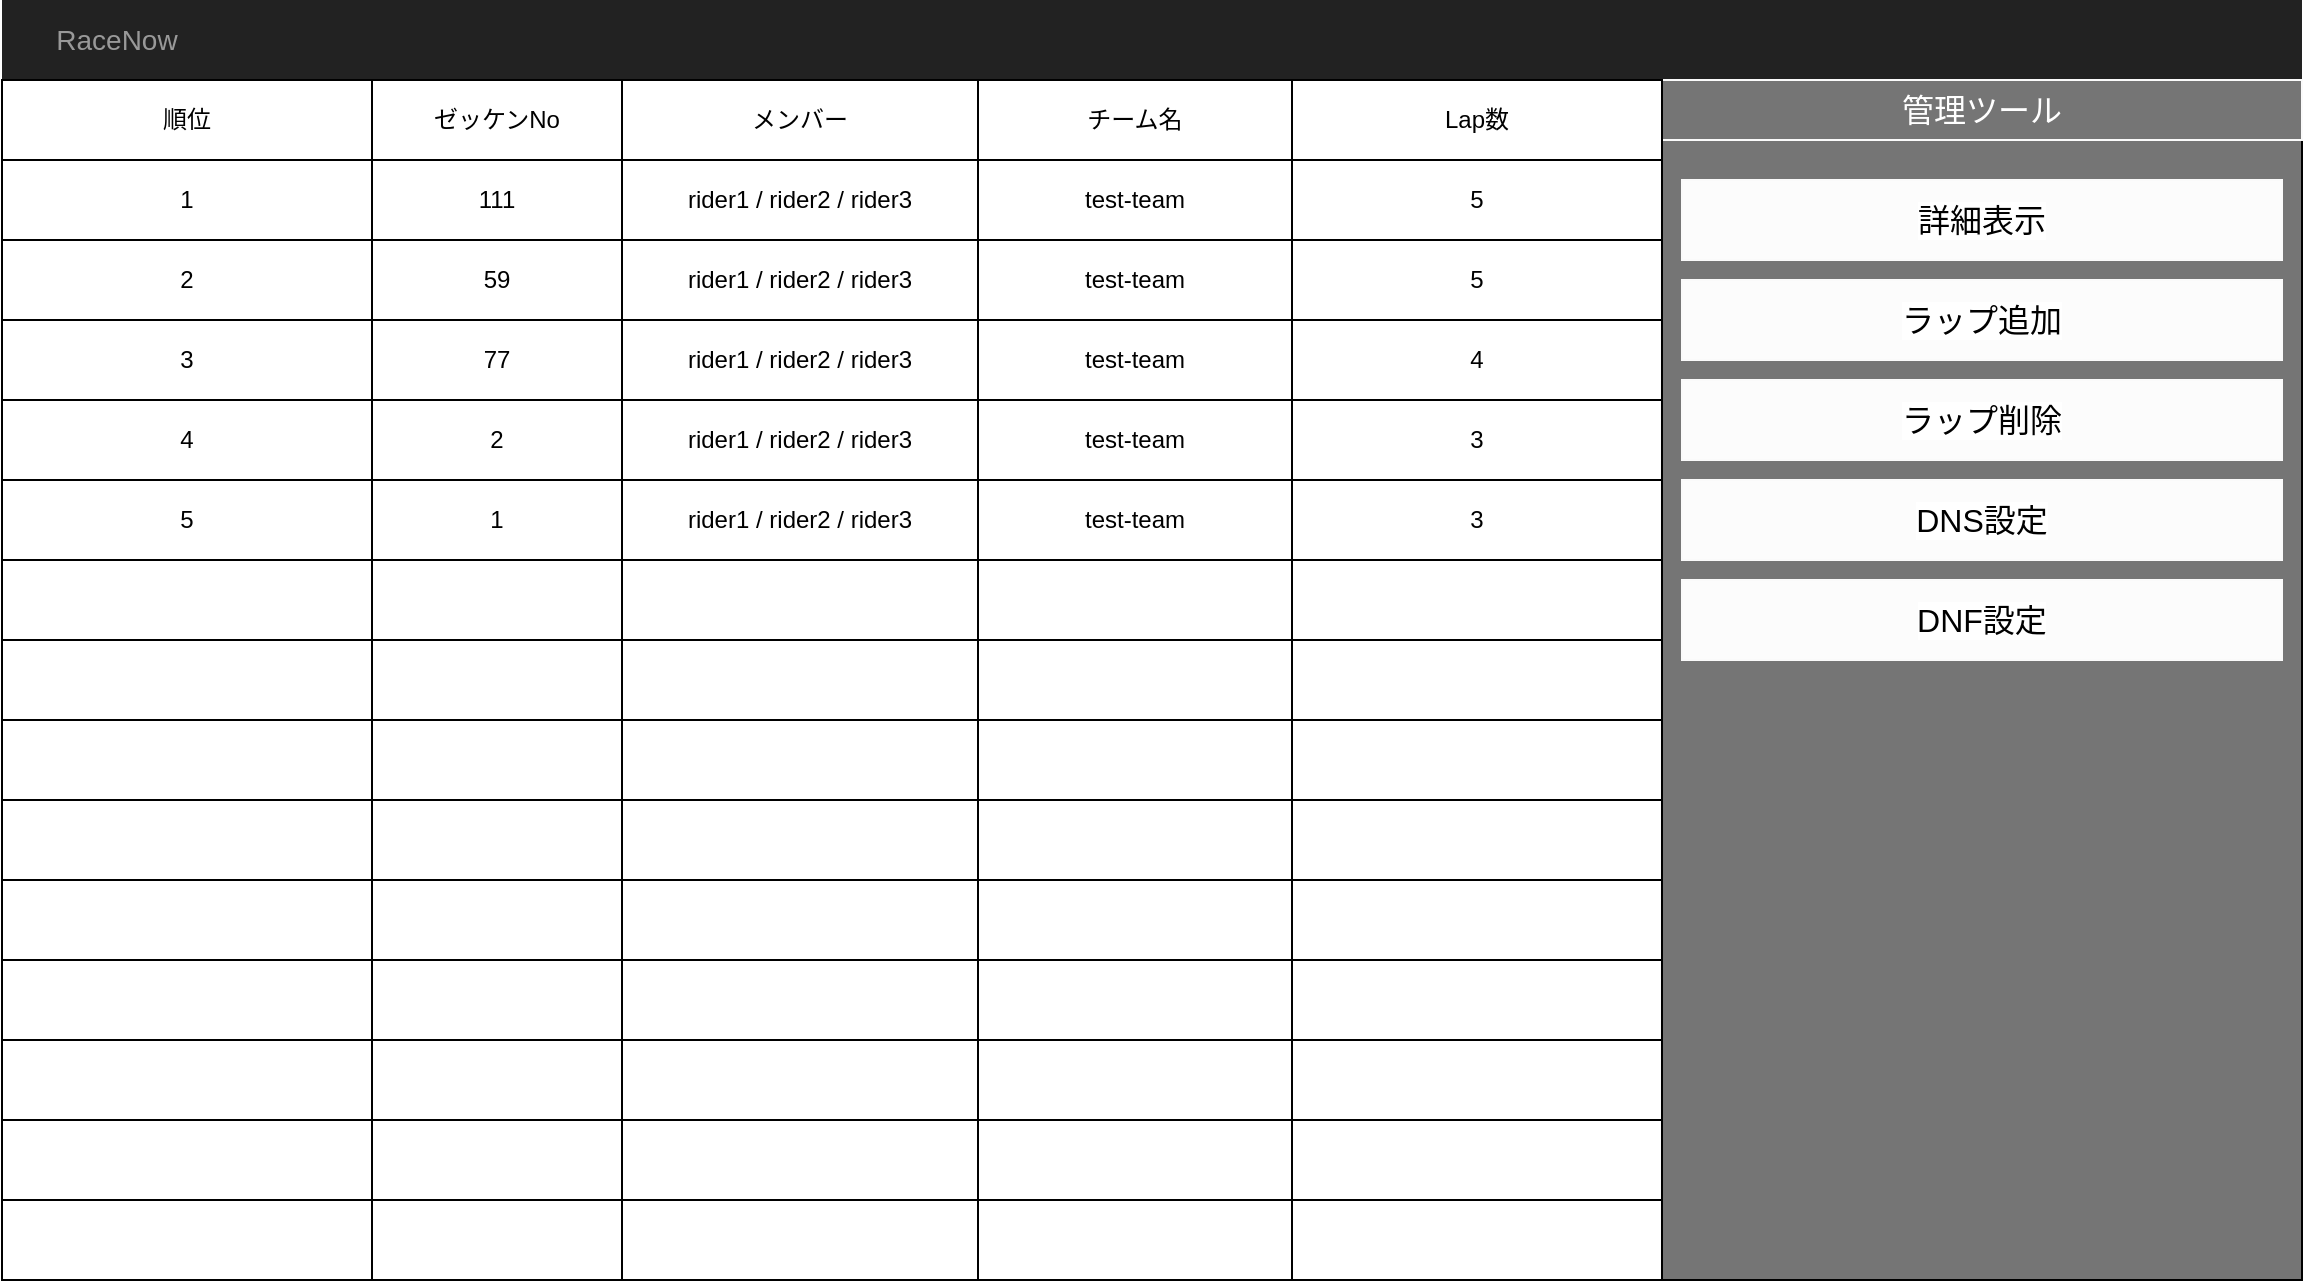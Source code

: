 <mxfile version="15.2.9" type="github">
  <diagram name="Page-1" id="c9db0220-8083-56f3-ca83-edcdcd058819">
    <mxGraphModel dx="1550" dy="835" grid="1" gridSize="10" guides="1" tooltips="1" connect="1" arrows="1" fold="1" page="1" pageScale="1.5" pageWidth="826" pageHeight="1169" background="#ffffff" math="0" shadow="0">
      <root>
        <mxCell id="0" style=";html=1;" />
        <mxCell id="1" style=";html=1;" parent="0" />
        <mxCell id="3d76a8aef4d5c911-1" value="" style="html=1;shadow=0;dashed=0;shape=mxgraph.bootstrap.rect;fillColor=#222222;strokeColor=none;whiteSpace=wrap;rounded=0;fontSize=12;fontColor=#000000;align=center;" parent="1" vertex="1">
          <mxGeometry x="40" y="70" width="1150" height="40" as="geometry" />
        </mxCell>
        <mxCell id="3d76a8aef4d5c911-2" value="RaceNow" style="html=1;shadow=0;dashed=0;fillColor=none;strokeColor=none;shape=mxgraph.bootstrap.rect;fontColor=#999999;fontSize=14;whiteSpace=wrap;" parent="3d76a8aef4d5c911-1" vertex="1">
          <mxGeometry width="115" height="40" as="geometry" />
        </mxCell>
        <mxCell id="-9qAd4NVjOr9Vn7USiCf-1" value="" style="rounded=0;whiteSpace=wrap;html=1;fillColor=#757575;" parent="1" vertex="1">
          <mxGeometry x="870" y="110" width="320" height="600" as="geometry" />
        </mxCell>
        <mxCell id="-9qAd4NVjOr9Vn7USiCf-78" value="管理ツール" style="text;html=1;strokeColor=#FAFAFA;fillColor=none;align=center;verticalAlign=middle;whiteSpace=wrap;rounded=0;fontColor=#FFFFFF;fontSize=16;" parent="1" vertex="1">
          <mxGeometry x="870" y="110" width="320" height="30" as="geometry" />
        </mxCell>
        <mxCell id="-9qAd4NVjOr9Vn7USiCf-80" value="ラップ追加" style="rounded=0;html=1;fontSize=16;fontColor=#000000;strokeColor=#FAFAFA;fillColor=#FCFCFC;labelBackgroundColor=default;labelBorderColor=none;whiteSpace=wrap;" parent="1" vertex="1">
          <mxGeometry x="880" y="210" width="300" height="40" as="geometry" />
        </mxCell>
        <mxCell id="-9qAd4NVjOr9Vn7USiCf-81" value="ラップ削除" style="rounded=0;html=1;fontSize=16;fontColor=#000000;strokeColor=#FAFAFA;fillColor=#FCFCFC;labelBackgroundColor=default;labelBorderColor=none;whiteSpace=wrap;" parent="1" vertex="1">
          <mxGeometry x="880" y="260" width="300" height="40" as="geometry" />
        </mxCell>
        <mxCell id="-9qAd4NVjOr9Vn7USiCf-82" value="DNS設定" style="rounded=0;html=1;fontSize=16;fontColor=#000000;strokeColor=#FAFAFA;fillColor=#FCFCFC;labelBackgroundColor=default;labelBorderColor=none;whiteSpace=wrap;" parent="1" vertex="1">
          <mxGeometry x="880" y="310" width="300" height="40" as="geometry" />
        </mxCell>
        <mxCell id="-9qAd4NVjOr9Vn7USiCf-83" value="DNF設定" style="rounded=0;html=1;fontSize=16;fontColor=#000000;strokeColor=#FAFAFA;fillColor=#FCFCFC;labelBackgroundColor=default;labelBorderColor=none;whiteSpace=wrap;" parent="1" vertex="1">
          <mxGeometry x="880" y="360" width="300" height="40" as="geometry" />
        </mxCell>
        <mxCell id="rDiQNOwTDoDNVO-HOI65-1" value="詳細表示" style="rounded=0;html=1;fontSize=16;fontColor=#000000;strokeColor=#FAFAFA;fillColor=#FCFCFC;labelBackgroundColor=default;labelBorderColor=none;whiteSpace=wrap;" vertex="1" parent="1">
          <mxGeometry x="880" y="160" width="300" height="40" as="geometry" />
        </mxCell>
        <mxCell id="-9qAd4NVjOr9Vn7USiCf-2" value="" style="shape=table;html=1;whiteSpace=wrap;startSize=0;container=1;collapsible=0;childLayout=tableLayout;" parent="1" vertex="1">
          <mxGeometry x="40" y="110" width="830" height="600" as="geometry" />
        </mxCell>
        <mxCell id="-9qAd4NVjOr9Vn7USiCf-3" value="" style="shape=partialRectangle;html=1;whiteSpace=wrap;collapsible=0;dropTarget=0;pointerEvents=0;fillColor=none;top=0;left=0;bottom=0;right=0;points=[[0,0.5],[1,0.5]];portConstraint=eastwest;" parent="-9qAd4NVjOr9Vn7USiCf-2" vertex="1">
          <mxGeometry width="830" height="40" as="geometry" />
        </mxCell>
        <mxCell id="rDiQNOwTDoDNVO-HOI65-7" value="順位" style="shape=partialRectangle;html=1;whiteSpace=wrap;connectable=0;fillColor=none;top=0;left=0;bottom=0;right=0;overflow=hidden;pointerEvents=1;" vertex="1" parent="-9qAd4NVjOr9Vn7USiCf-3">
          <mxGeometry width="185" height="40" as="geometry">
            <mxRectangle width="185" height="40" as="alternateBounds" />
          </mxGeometry>
        </mxCell>
        <mxCell id="rDiQNOwTDoDNVO-HOI65-23" value="ゼッケンNo" style="shape=partialRectangle;html=1;whiteSpace=wrap;connectable=0;fillColor=none;top=0;left=0;bottom=0;right=0;overflow=hidden;pointerEvents=1;" vertex="1" parent="-9qAd4NVjOr9Vn7USiCf-3">
          <mxGeometry x="185" width="125" height="40" as="geometry">
            <mxRectangle width="125" height="40" as="alternateBounds" />
          </mxGeometry>
        </mxCell>
        <mxCell id="-9qAd4NVjOr9Vn7USiCf-63" value="メンバー" style="shape=partialRectangle;html=1;whiteSpace=wrap;connectable=0;fillColor=none;top=0;left=0;bottom=0;right=0;overflow=hidden;pointerEvents=1;" parent="-9qAd4NVjOr9Vn7USiCf-3" vertex="1">
          <mxGeometry x="310" width="178" height="40" as="geometry">
            <mxRectangle width="178" height="40" as="alternateBounds" />
          </mxGeometry>
        </mxCell>
        <mxCell id="-9qAd4NVjOr9Vn7USiCf-5" value="チーム名" style="shape=partialRectangle;html=1;whiteSpace=wrap;connectable=0;fillColor=none;top=0;left=0;bottom=0;right=0;overflow=hidden;pointerEvents=1;" parent="-9qAd4NVjOr9Vn7USiCf-3" vertex="1">
          <mxGeometry x="488" width="157" height="40" as="geometry">
            <mxRectangle width="157" height="40" as="alternateBounds" />
          </mxGeometry>
        </mxCell>
        <mxCell id="-9qAd4NVjOr9Vn7USiCf-6" value="Lap数" style="shape=partialRectangle;html=1;whiteSpace=wrap;connectable=0;fillColor=none;top=0;left=0;bottom=0;right=0;overflow=hidden;pointerEvents=1;" parent="-9qAd4NVjOr9Vn7USiCf-3" vertex="1">
          <mxGeometry x="645" width="185" height="40" as="geometry">
            <mxRectangle width="185" height="40" as="alternateBounds" />
          </mxGeometry>
        </mxCell>
        <mxCell id="-9qAd4NVjOr9Vn7USiCf-7" value="" style="shape=partialRectangle;html=1;whiteSpace=wrap;collapsible=0;dropTarget=0;pointerEvents=0;fillColor=none;top=0;left=0;bottom=0;right=0;points=[[0,0.5],[1,0.5]];portConstraint=eastwest;" parent="-9qAd4NVjOr9Vn7USiCf-2" vertex="1">
          <mxGeometry y="40" width="830" height="40" as="geometry" />
        </mxCell>
        <mxCell id="-9qAd4NVjOr9Vn7USiCf-8" value="1" style="shape=partialRectangle;html=1;whiteSpace=wrap;connectable=0;fillColor=none;top=0;left=0;bottom=0;right=0;overflow=hidden;pointerEvents=1;" parent="-9qAd4NVjOr9Vn7USiCf-7" vertex="1">
          <mxGeometry width="185" height="40" as="geometry">
            <mxRectangle width="185" height="40" as="alternateBounds" />
          </mxGeometry>
        </mxCell>
        <mxCell id="rDiQNOwTDoDNVO-HOI65-24" value="111" style="shape=partialRectangle;html=1;whiteSpace=wrap;connectable=0;fillColor=none;top=0;left=0;bottom=0;right=0;overflow=hidden;pointerEvents=1;" vertex="1" parent="-9qAd4NVjOr9Vn7USiCf-7">
          <mxGeometry x="185" width="125" height="40" as="geometry">
            <mxRectangle width="125" height="40" as="alternateBounds" />
          </mxGeometry>
        </mxCell>
        <mxCell id="-9qAd4NVjOr9Vn7USiCf-9" value="rider1 / rider2 / rider3" style="shape=partialRectangle;html=1;whiteSpace=wrap;connectable=0;fillColor=none;top=0;left=0;bottom=0;right=0;overflow=hidden;pointerEvents=1;" parent="-9qAd4NVjOr9Vn7USiCf-7" vertex="1">
          <mxGeometry x="310" width="178" height="40" as="geometry">
            <mxRectangle width="178" height="40" as="alternateBounds" />
          </mxGeometry>
        </mxCell>
        <mxCell id="-9qAd4NVjOr9Vn7USiCf-10" value="test-team" style="shape=partialRectangle;html=1;whiteSpace=wrap;connectable=0;fillColor=none;top=0;left=0;bottom=0;right=0;overflow=hidden;pointerEvents=1;" parent="-9qAd4NVjOr9Vn7USiCf-7" vertex="1">
          <mxGeometry x="488" width="157" height="40" as="geometry">
            <mxRectangle width="157" height="40" as="alternateBounds" />
          </mxGeometry>
        </mxCell>
        <mxCell id="-9qAd4NVjOr9Vn7USiCf-64" value="5" style="shape=partialRectangle;html=1;whiteSpace=wrap;connectable=0;fillColor=none;top=0;left=0;bottom=0;right=0;overflow=hidden;pointerEvents=1;" parent="-9qAd4NVjOr9Vn7USiCf-7" vertex="1">
          <mxGeometry x="645" width="185" height="40" as="geometry">
            <mxRectangle width="185" height="40" as="alternateBounds" />
          </mxGeometry>
        </mxCell>
        <mxCell id="-9qAd4NVjOr9Vn7USiCf-59" style="shape=partialRectangle;html=1;whiteSpace=wrap;collapsible=0;dropTarget=0;pointerEvents=0;fillColor=none;top=0;left=0;bottom=0;right=0;points=[[0,0.5],[1,0.5]];portConstraint=eastwest;" parent="-9qAd4NVjOr9Vn7USiCf-2" vertex="1">
          <mxGeometry y="80" width="830" height="40" as="geometry" />
        </mxCell>
        <mxCell id="-9qAd4NVjOr9Vn7USiCf-60" value="2" style="shape=partialRectangle;html=1;whiteSpace=wrap;connectable=0;fillColor=none;top=0;left=0;bottom=0;right=0;overflow=hidden;pointerEvents=1;" parent="-9qAd4NVjOr9Vn7USiCf-59" vertex="1">
          <mxGeometry width="185" height="40" as="geometry">
            <mxRectangle width="185" height="40" as="alternateBounds" />
          </mxGeometry>
        </mxCell>
        <mxCell id="rDiQNOwTDoDNVO-HOI65-25" value="59" style="shape=partialRectangle;html=1;whiteSpace=wrap;connectable=0;fillColor=none;top=0;left=0;bottom=0;right=0;overflow=hidden;pointerEvents=1;" vertex="1" parent="-9qAd4NVjOr9Vn7USiCf-59">
          <mxGeometry x="185" width="125" height="40" as="geometry">
            <mxRectangle width="125" height="40" as="alternateBounds" />
          </mxGeometry>
        </mxCell>
        <mxCell id="-9qAd4NVjOr9Vn7USiCf-61" value="&lt;span&gt;rider1 / rider2 / rider3&lt;/span&gt;" style="shape=partialRectangle;html=1;whiteSpace=wrap;connectable=0;fillColor=none;top=0;left=0;bottom=0;right=0;overflow=hidden;pointerEvents=1;" parent="-9qAd4NVjOr9Vn7USiCf-59" vertex="1">
          <mxGeometry x="310" width="178" height="40" as="geometry">
            <mxRectangle width="178" height="40" as="alternateBounds" />
          </mxGeometry>
        </mxCell>
        <mxCell id="-9qAd4NVjOr9Vn7USiCf-62" value="test-team" style="shape=partialRectangle;html=1;whiteSpace=wrap;connectable=0;fillColor=none;top=0;left=0;bottom=0;right=0;overflow=hidden;pointerEvents=1;" parent="-9qAd4NVjOr9Vn7USiCf-59" vertex="1">
          <mxGeometry x="488" width="157" height="40" as="geometry">
            <mxRectangle width="157" height="40" as="alternateBounds" />
          </mxGeometry>
        </mxCell>
        <mxCell id="-9qAd4NVjOr9Vn7USiCf-65" value="5" style="shape=partialRectangle;html=1;whiteSpace=wrap;connectable=0;fillColor=none;top=0;left=0;bottom=0;right=0;overflow=hidden;pointerEvents=1;" parent="-9qAd4NVjOr9Vn7USiCf-59" vertex="1">
          <mxGeometry x="645" width="185" height="40" as="geometry">
            <mxRectangle width="185" height="40" as="alternateBounds" />
          </mxGeometry>
        </mxCell>
        <mxCell id="-9qAd4NVjOr9Vn7USiCf-55" style="shape=partialRectangle;html=1;whiteSpace=wrap;collapsible=0;dropTarget=0;pointerEvents=0;fillColor=none;top=0;left=0;bottom=0;right=0;points=[[0,0.5],[1,0.5]];portConstraint=eastwest;" parent="-9qAd4NVjOr9Vn7USiCf-2" vertex="1">
          <mxGeometry y="120" width="830" height="40" as="geometry" />
        </mxCell>
        <mxCell id="-9qAd4NVjOr9Vn7USiCf-56" value="3" style="shape=partialRectangle;html=1;whiteSpace=wrap;connectable=0;fillColor=none;top=0;left=0;bottom=0;right=0;overflow=hidden;pointerEvents=1;" parent="-9qAd4NVjOr9Vn7USiCf-55" vertex="1">
          <mxGeometry width="185" height="40" as="geometry">
            <mxRectangle width="185" height="40" as="alternateBounds" />
          </mxGeometry>
        </mxCell>
        <mxCell id="rDiQNOwTDoDNVO-HOI65-26" value="77" style="shape=partialRectangle;html=1;whiteSpace=wrap;connectable=0;fillColor=none;top=0;left=0;bottom=0;right=0;overflow=hidden;pointerEvents=1;" vertex="1" parent="-9qAd4NVjOr9Vn7USiCf-55">
          <mxGeometry x="185" width="125" height="40" as="geometry">
            <mxRectangle width="125" height="40" as="alternateBounds" />
          </mxGeometry>
        </mxCell>
        <mxCell id="-9qAd4NVjOr9Vn7USiCf-57" value="&lt;span&gt;rider1 / rider2 / rider3&lt;/span&gt;" style="shape=partialRectangle;html=1;whiteSpace=wrap;connectable=0;fillColor=none;top=0;left=0;bottom=0;right=0;overflow=hidden;pointerEvents=1;" parent="-9qAd4NVjOr9Vn7USiCf-55" vertex="1">
          <mxGeometry x="310" width="178" height="40" as="geometry">
            <mxRectangle width="178" height="40" as="alternateBounds" />
          </mxGeometry>
        </mxCell>
        <mxCell id="-9qAd4NVjOr9Vn7USiCf-58" value="&lt;span&gt;test-team&lt;/span&gt;" style="shape=partialRectangle;html=1;whiteSpace=wrap;connectable=0;fillColor=none;top=0;left=0;bottom=0;right=0;overflow=hidden;pointerEvents=1;" parent="-9qAd4NVjOr9Vn7USiCf-55" vertex="1">
          <mxGeometry x="488" width="157" height="40" as="geometry">
            <mxRectangle width="157" height="40" as="alternateBounds" />
          </mxGeometry>
        </mxCell>
        <mxCell id="-9qAd4NVjOr9Vn7USiCf-66" value="4" style="shape=partialRectangle;html=1;whiteSpace=wrap;connectable=0;fillColor=none;top=0;left=0;bottom=0;right=0;overflow=hidden;pointerEvents=1;" parent="-9qAd4NVjOr9Vn7USiCf-55" vertex="1">
          <mxGeometry x="645" width="185" height="40" as="geometry">
            <mxRectangle width="185" height="40" as="alternateBounds" />
          </mxGeometry>
        </mxCell>
        <mxCell id="-9qAd4NVjOr9Vn7USiCf-51" style="shape=partialRectangle;html=1;whiteSpace=wrap;collapsible=0;dropTarget=0;pointerEvents=0;fillColor=none;top=0;left=0;bottom=0;right=0;points=[[0,0.5],[1,0.5]];portConstraint=eastwest;" parent="-9qAd4NVjOr9Vn7USiCf-2" vertex="1">
          <mxGeometry y="160" width="830" height="40" as="geometry" />
        </mxCell>
        <mxCell id="-9qAd4NVjOr9Vn7USiCf-52" value="4" style="shape=partialRectangle;html=1;whiteSpace=wrap;connectable=0;fillColor=none;top=0;left=0;bottom=0;right=0;overflow=hidden;pointerEvents=1;" parent="-9qAd4NVjOr9Vn7USiCf-51" vertex="1">
          <mxGeometry width="185" height="40" as="geometry">
            <mxRectangle width="185" height="40" as="alternateBounds" />
          </mxGeometry>
        </mxCell>
        <mxCell id="rDiQNOwTDoDNVO-HOI65-27" value="2" style="shape=partialRectangle;html=1;whiteSpace=wrap;connectable=0;fillColor=none;top=0;left=0;bottom=0;right=0;overflow=hidden;pointerEvents=1;" vertex="1" parent="-9qAd4NVjOr9Vn7USiCf-51">
          <mxGeometry x="185" width="125" height="40" as="geometry">
            <mxRectangle width="125" height="40" as="alternateBounds" />
          </mxGeometry>
        </mxCell>
        <mxCell id="-9qAd4NVjOr9Vn7USiCf-53" value="&lt;span&gt;rider1 / rider2 / rider3&lt;/span&gt;" style="shape=partialRectangle;html=1;whiteSpace=wrap;connectable=0;fillColor=none;top=0;left=0;bottom=0;right=0;overflow=hidden;pointerEvents=1;" parent="-9qAd4NVjOr9Vn7USiCf-51" vertex="1">
          <mxGeometry x="310" width="178" height="40" as="geometry">
            <mxRectangle width="178" height="40" as="alternateBounds" />
          </mxGeometry>
        </mxCell>
        <mxCell id="-9qAd4NVjOr9Vn7USiCf-54" value="&lt;span&gt;test-team&lt;/span&gt;" style="shape=partialRectangle;html=1;whiteSpace=wrap;connectable=0;fillColor=none;top=0;left=0;bottom=0;right=0;overflow=hidden;pointerEvents=1;" parent="-9qAd4NVjOr9Vn7USiCf-51" vertex="1">
          <mxGeometry x="488" width="157" height="40" as="geometry">
            <mxRectangle width="157" height="40" as="alternateBounds" />
          </mxGeometry>
        </mxCell>
        <mxCell id="-9qAd4NVjOr9Vn7USiCf-67" value="3" style="shape=partialRectangle;html=1;whiteSpace=wrap;connectable=0;fillColor=none;top=0;left=0;bottom=0;right=0;overflow=hidden;pointerEvents=1;" parent="-9qAd4NVjOr9Vn7USiCf-51" vertex="1">
          <mxGeometry x="645" width="185" height="40" as="geometry">
            <mxRectangle width="185" height="40" as="alternateBounds" />
          </mxGeometry>
        </mxCell>
        <mxCell id="-9qAd4NVjOr9Vn7USiCf-47" style="shape=partialRectangle;html=1;whiteSpace=wrap;collapsible=0;dropTarget=0;pointerEvents=0;fillColor=none;top=0;left=0;bottom=0;right=0;points=[[0,0.5],[1,0.5]];portConstraint=eastwest;" parent="-9qAd4NVjOr9Vn7USiCf-2" vertex="1">
          <mxGeometry y="200" width="830" height="40" as="geometry" />
        </mxCell>
        <mxCell id="-9qAd4NVjOr9Vn7USiCf-48" value="5" style="shape=partialRectangle;html=1;whiteSpace=wrap;connectable=0;fillColor=none;top=0;left=0;bottom=0;right=0;overflow=hidden;pointerEvents=1;" parent="-9qAd4NVjOr9Vn7USiCf-47" vertex="1">
          <mxGeometry width="185" height="40" as="geometry">
            <mxRectangle width="185" height="40" as="alternateBounds" />
          </mxGeometry>
        </mxCell>
        <mxCell id="rDiQNOwTDoDNVO-HOI65-28" value="1" style="shape=partialRectangle;html=1;whiteSpace=wrap;connectable=0;fillColor=none;top=0;left=0;bottom=0;right=0;overflow=hidden;pointerEvents=1;" vertex="1" parent="-9qAd4NVjOr9Vn7USiCf-47">
          <mxGeometry x="185" width="125" height="40" as="geometry">
            <mxRectangle width="125" height="40" as="alternateBounds" />
          </mxGeometry>
        </mxCell>
        <mxCell id="-9qAd4NVjOr9Vn7USiCf-49" value="&lt;span&gt;rider1 / rider2 / rider3&lt;/span&gt;" style="shape=partialRectangle;html=1;whiteSpace=wrap;connectable=0;fillColor=none;top=0;left=0;bottom=0;right=0;overflow=hidden;pointerEvents=1;" parent="-9qAd4NVjOr9Vn7USiCf-47" vertex="1">
          <mxGeometry x="310" width="178" height="40" as="geometry">
            <mxRectangle width="178" height="40" as="alternateBounds" />
          </mxGeometry>
        </mxCell>
        <mxCell id="-9qAd4NVjOr9Vn7USiCf-50" value="&lt;span&gt;test-team&lt;/span&gt;" style="shape=partialRectangle;html=1;whiteSpace=wrap;connectable=0;fillColor=none;top=0;left=0;bottom=0;right=0;overflow=hidden;pointerEvents=1;" parent="-9qAd4NVjOr9Vn7USiCf-47" vertex="1">
          <mxGeometry x="488" width="157" height="40" as="geometry">
            <mxRectangle width="157" height="40" as="alternateBounds" />
          </mxGeometry>
        </mxCell>
        <mxCell id="-9qAd4NVjOr9Vn7USiCf-68" value="3" style="shape=partialRectangle;html=1;whiteSpace=wrap;connectable=0;fillColor=none;top=0;left=0;bottom=0;right=0;overflow=hidden;pointerEvents=1;" parent="-9qAd4NVjOr9Vn7USiCf-47" vertex="1">
          <mxGeometry x="645" width="185" height="40" as="geometry">
            <mxRectangle width="185" height="40" as="alternateBounds" />
          </mxGeometry>
        </mxCell>
        <mxCell id="-9qAd4NVjOr9Vn7USiCf-43" style="shape=partialRectangle;html=1;whiteSpace=wrap;collapsible=0;dropTarget=0;pointerEvents=0;fillColor=none;top=0;left=0;bottom=0;right=0;points=[[0,0.5],[1,0.5]];portConstraint=eastwest;" parent="-9qAd4NVjOr9Vn7USiCf-2" vertex="1">
          <mxGeometry y="240" width="830" height="40" as="geometry" />
        </mxCell>
        <mxCell id="-9qAd4NVjOr9Vn7USiCf-44" style="shape=partialRectangle;html=1;whiteSpace=wrap;connectable=0;fillColor=none;top=0;left=0;bottom=0;right=0;overflow=hidden;pointerEvents=1;" parent="-9qAd4NVjOr9Vn7USiCf-43" vertex="1">
          <mxGeometry width="185" height="40" as="geometry">
            <mxRectangle width="185" height="40" as="alternateBounds" />
          </mxGeometry>
        </mxCell>
        <mxCell id="rDiQNOwTDoDNVO-HOI65-29" style="shape=partialRectangle;html=1;whiteSpace=wrap;connectable=0;fillColor=none;top=0;left=0;bottom=0;right=0;overflow=hidden;pointerEvents=1;" vertex="1" parent="-9qAd4NVjOr9Vn7USiCf-43">
          <mxGeometry x="185" width="125" height="40" as="geometry">
            <mxRectangle width="125" height="40" as="alternateBounds" />
          </mxGeometry>
        </mxCell>
        <mxCell id="-9qAd4NVjOr9Vn7USiCf-45" style="shape=partialRectangle;html=1;whiteSpace=wrap;connectable=0;fillColor=none;top=0;left=0;bottom=0;right=0;overflow=hidden;pointerEvents=1;" parent="-9qAd4NVjOr9Vn7USiCf-43" vertex="1">
          <mxGeometry x="310" width="178" height="40" as="geometry">
            <mxRectangle width="178" height="40" as="alternateBounds" />
          </mxGeometry>
        </mxCell>
        <mxCell id="-9qAd4NVjOr9Vn7USiCf-46" style="shape=partialRectangle;html=1;whiteSpace=wrap;connectable=0;fillColor=none;top=0;left=0;bottom=0;right=0;overflow=hidden;pointerEvents=1;" parent="-9qAd4NVjOr9Vn7USiCf-43" vertex="1">
          <mxGeometry x="488" width="157" height="40" as="geometry">
            <mxRectangle width="157" height="40" as="alternateBounds" />
          </mxGeometry>
        </mxCell>
        <mxCell id="-9qAd4NVjOr9Vn7USiCf-69" style="shape=partialRectangle;html=1;whiteSpace=wrap;connectable=0;fillColor=none;top=0;left=0;bottom=0;right=0;overflow=hidden;pointerEvents=1;" parent="-9qAd4NVjOr9Vn7USiCf-43" vertex="1">
          <mxGeometry x="645" width="185" height="40" as="geometry">
            <mxRectangle width="185" height="40" as="alternateBounds" />
          </mxGeometry>
        </mxCell>
        <mxCell id="-9qAd4NVjOr9Vn7USiCf-39" style="shape=partialRectangle;html=1;whiteSpace=wrap;collapsible=0;dropTarget=0;pointerEvents=0;fillColor=none;top=0;left=0;bottom=0;right=0;points=[[0,0.5],[1,0.5]];portConstraint=eastwest;" parent="-9qAd4NVjOr9Vn7USiCf-2" vertex="1">
          <mxGeometry y="280" width="830" height="40" as="geometry" />
        </mxCell>
        <mxCell id="-9qAd4NVjOr9Vn7USiCf-40" style="shape=partialRectangle;html=1;whiteSpace=wrap;connectable=0;fillColor=none;top=0;left=0;bottom=0;right=0;overflow=hidden;pointerEvents=1;" parent="-9qAd4NVjOr9Vn7USiCf-39" vertex="1">
          <mxGeometry width="185" height="40" as="geometry">
            <mxRectangle width="185" height="40" as="alternateBounds" />
          </mxGeometry>
        </mxCell>
        <mxCell id="rDiQNOwTDoDNVO-HOI65-30" style="shape=partialRectangle;html=1;whiteSpace=wrap;connectable=0;fillColor=none;top=0;left=0;bottom=0;right=0;overflow=hidden;pointerEvents=1;" vertex="1" parent="-9qAd4NVjOr9Vn7USiCf-39">
          <mxGeometry x="185" width="125" height="40" as="geometry">
            <mxRectangle width="125" height="40" as="alternateBounds" />
          </mxGeometry>
        </mxCell>
        <mxCell id="-9qAd4NVjOr9Vn7USiCf-41" style="shape=partialRectangle;html=1;whiteSpace=wrap;connectable=0;fillColor=none;top=0;left=0;bottom=0;right=0;overflow=hidden;pointerEvents=1;" parent="-9qAd4NVjOr9Vn7USiCf-39" vertex="1">
          <mxGeometry x="310" width="178" height="40" as="geometry">
            <mxRectangle width="178" height="40" as="alternateBounds" />
          </mxGeometry>
        </mxCell>
        <mxCell id="-9qAd4NVjOr9Vn7USiCf-42" style="shape=partialRectangle;html=1;whiteSpace=wrap;connectable=0;fillColor=none;top=0;left=0;bottom=0;right=0;overflow=hidden;pointerEvents=1;" parent="-9qAd4NVjOr9Vn7USiCf-39" vertex="1">
          <mxGeometry x="488" width="157" height="40" as="geometry">
            <mxRectangle width="157" height="40" as="alternateBounds" />
          </mxGeometry>
        </mxCell>
        <mxCell id="-9qAd4NVjOr9Vn7USiCf-70" style="shape=partialRectangle;html=1;whiteSpace=wrap;connectable=0;fillColor=none;top=0;left=0;bottom=0;right=0;overflow=hidden;pointerEvents=1;" parent="-9qAd4NVjOr9Vn7USiCf-39" vertex="1">
          <mxGeometry x="645" width="185" height="40" as="geometry">
            <mxRectangle width="185" height="40" as="alternateBounds" />
          </mxGeometry>
        </mxCell>
        <mxCell id="-9qAd4NVjOr9Vn7USiCf-35" style="shape=partialRectangle;html=1;whiteSpace=wrap;collapsible=0;dropTarget=0;pointerEvents=0;fillColor=none;top=0;left=0;bottom=0;right=0;points=[[0,0.5],[1,0.5]];portConstraint=eastwest;" parent="-9qAd4NVjOr9Vn7USiCf-2" vertex="1">
          <mxGeometry y="320" width="830" height="40" as="geometry" />
        </mxCell>
        <mxCell id="-9qAd4NVjOr9Vn7USiCf-36" style="shape=partialRectangle;html=1;whiteSpace=wrap;connectable=0;fillColor=none;top=0;left=0;bottom=0;right=0;overflow=hidden;pointerEvents=1;" parent="-9qAd4NVjOr9Vn7USiCf-35" vertex="1">
          <mxGeometry width="185" height="40" as="geometry">
            <mxRectangle width="185" height="40" as="alternateBounds" />
          </mxGeometry>
        </mxCell>
        <mxCell id="rDiQNOwTDoDNVO-HOI65-31" style="shape=partialRectangle;html=1;whiteSpace=wrap;connectable=0;fillColor=none;top=0;left=0;bottom=0;right=0;overflow=hidden;pointerEvents=1;" vertex="1" parent="-9qAd4NVjOr9Vn7USiCf-35">
          <mxGeometry x="185" width="125" height="40" as="geometry">
            <mxRectangle width="125" height="40" as="alternateBounds" />
          </mxGeometry>
        </mxCell>
        <mxCell id="-9qAd4NVjOr9Vn7USiCf-37" style="shape=partialRectangle;html=1;whiteSpace=wrap;connectable=0;fillColor=none;top=0;left=0;bottom=0;right=0;overflow=hidden;pointerEvents=1;" parent="-9qAd4NVjOr9Vn7USiCf-35" vertex="1">
          <mxGeometry x="310" width="178" height="40" as="geometry">
            <mxRectangle width="178" height="40" as="alternateBounds" />
          </mxGeometry>
        </mxCell>
        <mxCell id="rDiQNOwTDoDNVO-HOI65-15" style="shape=partialRectangle;html=1;whiteSpace=wrap;connectable=0;fillColor=none;top=0;left=0;bottom=0;right=0;overflow=hidden;pointerEvents=1;" vertex="1" parent="-9qAd4NVjOr9Vn7USiCf-35">
          <mxGeometry x="488" width="157" height="40" as="geometry">
            <mxRectangle width="157" height="40" as="alternateBounds" />
          </mxGeometry>
        </mxCell>
        <mxCell id="-9qAd4NVjOr9Vn7USiCf-38" style="shape=partialRectangle;html=1;whiteSpace=wrap;connectable=0;fillColor=none;top=0;left=0;bottom=0;right=0;overflow=hidden;pointerEvents=1;" parent="-9qAd4NVjOr9Vn7USiCf-35" vertex="1">
          <mxGeometry x="645" width="185" height="40" as="geometry">
            <mxRectangle width="185" height="40" as="alternateBounds" />
          </mxGeometry>
        </mxCell>
        <mxCell id="-9qAd4NVjOr9Vn7USiCf-31" style="shape=partialRectangle;html=1;whiteSpace=wrap;collapsible=0;dropTarget=0;pointerEvents=0;fillColor=none;top=0;left=0;bottom=0;right=0;points=[[0,0.5],[1,0.5]];portConstraint=eastwest;" parent="-9qAd4NVjOr9Vn7USiCf-2" vertex="1">
          <mxGeometry y="360" width="830" height="40" as="geometry" />
        </mxCell>
        <mxCell id="-9qAd4NVjOr9Vn7USiCf-32" style="shape=partialRectangle;html=1;whiteSpace=wrap;connectable=0;fillColor=none;top=0;left=0;bottom=0;right=0;overflow=hidden;pointerEvents=1;" parent="-9qAd4NVjOr9Vn7USiCf-31" vertex="1">
          <mxGeometry width="185" height="40" as="geometry">
            <mxRectangle width="185" height="40" as="alternateBounds" />
          </mxGeometry>
        </mxCell>
        <mxCell id="rDiQNOwTDoDNVO-HOI65-32" style="shape=partialRectangle;html=1;whiteSpace=wrap;connectable=0;fillColor=none;top=0;left=0;bottom=0;right=0;overflow=hidden;pointerEvents=1;" vertex="1" parent="-9qAd4NVjOr9Vn7USiCf-31">
          <mxGeometry x="185" width="125" height="40" as="geometry">
            <mxRectangle width="125" height="40" as="alternateBounds" />
          </mxGeometry>
        </mxCell>
        <mxCell id="-9qAd4NVjOr9Vn7USiCf-33" style="shape=partialRectangle;html=1;whiteSpace=wrap;connectable=0;fillColor=none;top=0;left=0;bottom=0;right=0;overflow=hidden;pointerEvents=1;" parent="-9qAd4NVjOr9Vn7USiCf-31" vertex="1">
          <mxGeometry x="310" width="178" height="40" as="geometry">
            <mxRectangle width="178" height="40" as="alternateBounds" />
          </mxGeometry>
        </mxCell>
        <mxCell id="-9qAd4NVjOr9Vn7USiCf-34" style="shape=partialRectangle;html=1;whiteSpace=wrap;connectable=0;fillColor=none;top=0;left=0;bottom=0;right=0;overflow=hidden;pointerEvents=1;" parent="-9qAd4NVjOr9Vn7USiCf-31" vertex="1">
          <mxGeometry x="488" width="157" height="40" as="geometry">
            <mxRectangle width="157" height="40" as="alternateBounds" />
          </mxGeometry>
        </mxCell>
        <mxCell id="-9qAd4NVjOr9Vn7USiCf-72" style="shape=partialRectangle;html=1;whiteSpace=wrap;connectable=0;fillColor=none;top=0;left=0;bottom=0;right=0;overflow=hidden;pointerEvents=1;" parent="-9qAd4NVjOr9Vn7USiCf-31" vertex="1">
          <mxGeometry x="645" width="185" height="40" as="geometry">
            <mxRectangle width="185" height="40" as="alternateBounds" />
          </mxGeometry>
        </mxCell>
        <mxCell id="-9qAd4NVjOr9Vn7USiCf-27" style="shape=partialRectangle;html=1;whiteSpace=wrap;collapsible=0;dropTarget=0;pointerEvents=0;fillColor=none;top=0;left=0;bottom=0;right=0;points=[[0,0.5],[1,0.5]];portConstraint=eastwest;" parent="-9qAd4NVjOr9Vn7USiCf-2" vertex="1">
          <mxGeometry y="400" width="830" height="40" as="geometry" />
        </mxCell>
        <mxCell id="-9qAd4NVjOr9Vn7USiCf-28" style="shape=partialRectangle;html=1;whiteSpace=wrap;connectable=0;fillColor=none;top=0;left=0;bottom=0;right=0;overflow=hidden;pointerEvents=1;" parent="-9qAd4NVjOr9Vn7USiCf-27" vertex="1">
          <mxGeometry width="185" height="40" as="geometry">
            <mxRectangle width="185" height="40" as="alternateBounds" />
          </mxGeometry>
        </mxCell>
        <mxCell id="rDiQNOwTDoDNVO-HOI65-33" style="shape=partialRectangle;html=1;whiteSpace=wrap;connectable=0;fillColor=none;top=0;left=0;bottom=0;right=0;overflow=hidden;pointerEvents=1;" vertex="1" parent="-9qAd4NVjOr9Vn7USiCf-27">
          <mxGeometry x="185" width="125" height="40" as="geometry">
            <mxRectangle width="125" height="40" as="alternateBounds" />
          </mxGeometry>
        </mxCell>
        <mxCell id="-9qAd4NVjOr9Vn7USiCf-29" style="shape=partialRectangle;html=1;whiteSpace=wrap;connectable=0;fillColor=none;top=0;left=0;bottom=0;right=0;overflow=hidden;pointerEvents=1;" parent="-9qAd4NVjOr9Vn7USiCf-27" vertex="1">
          <mxGeometry x="310" width="178" height="40" as="geometry">
            <mxRectangle width="178" height="40" as="alternateBounds" />
          </mxGeometry>
        </mxCell>
        <mxCell id="-9qAd4NVjOr9Vn7USiCf-30" style="shape=partialRectangle;html=1;whiteSpace=wrap;connectable=0;fillColor=none;top=0;left=0;bottom=0;right=0;overflow=hidden;pointerEvents=1;" parent="-9qAd4NVjOr9Vn7USiCf-27" vertex="1">
          <mxGeometry x="488" width="157" height="40" as="geometry">
            <mxRectangle width="157" height="40" as="alternateBounds" />
          </mxGeometry>
        </mxCell>
        <mxCell id="-9qAd4NVjOr9Vn7USiCf-73" style="shape=partialRectangle;html=1;whiteSpace=wrap;connectable=0;fillColor=none;top=0;left=0;bottom=0;right=0;overflow=hidden;pointerEvents=1;" parent="-9qAd4NVjOr9Vn7USiCf-27" vertex="1">
          <mxGeometry x="645" width="185" height="40" as="geometry">
            <mxRectangle width="185" height="40" as="alternateBounds" />
          </mxGeometry>
        </mxCell>
        <mxCell id="-9qAd4NVjOr9Vn7USiCf-23" style="shape=partialRectangle;html=1;whiteSpace=wrap;collapsible=0;dropTarget=0;pointerEvents=0;fillColor=none;top=0;left=0;bottom=0;right=0;points=[[0,0.5],[1,0.5]];portConstraint=eastwest;" parent="-9qAd4NVjOr9Vn7USiCf-2" vertex="1">
          <mxGeometry y="440" width="830" height="40" as="geometry" />
        </mxCell>
        <mxCell id="-9qAd4NVjOr9Vn7USiCf-24" style="shape=partialRectangle;html=1;whiteSpace=wrap;connectable=0;fillColor=none;top=0;left=0;bottom=0;right=0;overflow=hidden;pointerEvents=1;" parent="-9qAd4NVjOr9Vn7USiCf-23" vertex="1">
          <mxGeometry width="185" height="40" as="geometry">
            <mxRectangle width="185" height="40" as="alternateBounds" />
          </mxGeometry>
        </mxCell>
        <mxCell id="rDiQNOwTDoDNVO-HOI65-34" style="shape=partialRectangle;html=1;whiteSpace=wrap;connectable=0;fillColor=none;top=0;left=0;bottom=0;right=0;overflow=hidden;pointerEvents=1;" vertex="1" parent="-9qAd4NVjOr9Vn7USiCf-23">
          <mxGeometry x="185" width="125" height="40" as="geometry">
            <mxRectangle width="125" height="40" as="alternateBounds" />
          </mxGeometry>
        </mxCell>
        <mxCell id="-9qAd4NVjOr9Vn7USiCf-25" style="shape=partialRectangle;html=1;whiteSpace=wrap;connectable=0;fillColor=none;top=0;left=0;bottom=0;right=0;overflow=hidden;pointerEvents=1;" parent="-9qAd4NVjOr9Vn7USiCf-23" vertex="1">
          <mxGeometry x="310" width="178" height="40" as="geometry">
            <mxRectangle width="178" height="40" as="alternateBounds" />
          </mxGeometry>
        </mxCell>
        <mxCell id="-9qAd4NVjOr9Vn7USiCf-26" style="shape=partialRectangle;html=1;whiteSpace=wrap;connectable=0;fillColor=none;top=0;left=0;bottom=0;right=0;overflow=hidden;pointerEvents=1;" parent="-9qAd4NVjOr9Vn7USiCf-23" vertex="1">
          <mxGeometry x="488" width="157" height="40" as="geometry">
            <mxRectangle width="157" height="40" as="alternateBounds" />
          </mxGeometry>
        </mxCell>
        <mxCell id="-9qAd4NVjOr9Vn7USiCf-74" style="shape=partialRectangle;html=1;whiteSpace=wrap;connectable=0;fillColor=none;top=0;left=0;bottom=0;right=0;overflow=hidden;pointerEvents=1;" parent="-9qAd4NVjOr9Vn7USiCf-23" vertex="1">
          <mxGeometry x="645" width="185" height="40" as="geometry">
            <mxRectangle width="185" height="40" as="alternateBounds" />
          </mxGeometry>
        </mxCell>
        <mxCell id="-9qAd4NVjOr9Vn7USiCf-19" style="shape=partialRectangle;html=1;whiteSpace=wrap;collapsible=0;dropTarget=0;pointerEvents=0;fillColor=none;top=0;left=0;bottom=0;right=0;points=[[0,0.5],[1,0.5]];portConstraint=eastwest;" parent="-9qAd4NVjOr9Vn7USiCf-2" vertex="1">
          <mxGeometry y="480" width="830" height="40" as="geometry" />
        </mxCell>
        <mxCell id="-9qAd4NVjOr9Vn7USiCf-20" style="shape=partialRectangle;html=1;whiteSpace=wrap;connectable=0;fillColor=none;top=0;left=0;bottom=0;right=0;overflow=hidden;pointerEvents=1;" parent="-9qAd4NVjOr9Vn7USiCf-19" vertex="1">
          <mxGeometry width="185" height="40" as="geometry">
            <mxRectangle width="185" height="40" as="alternateBounds" />
          </mxGeometry>
        </mxCell>
        <mxCell id="rDiQNOwTDoDNVO-HOI65-35" style="shape=partialRectangle;html=1;whiteSpace=wrap;connectable=0;fillColor=none;top=0;left=0;bottom=0;right=0;overflow=hidden;pointerEvents=1;" vertex="1" parent="-9qAd4NVjOr9Vn7USiCf-19">
          <mxGeometry x="185" width="125" height="40" as="geometry">
            <mxRectangle width="125" height="40" as="alternateBounds" />
          </mxGeometry>
        </mxCell>
        <mxCell id="-9qAd4NVjOr9Vn7USiCf-21" style="shape=partialRectangle;html=1;whiteSpace=wrap;connectable=0;fillColor=none;top=0;left=0;bottom=0;right=0;overflow=hidden;pointerEvents=1;" parent="-9qAd4NVjOr9Vn7USiCf-19" vertex="1">
          <mxGeometry x="310" width="178" height="40" as="geometry">
            <mxRectangle width="178" height="40" as="alternateBounds" />
          </mxGeometry>
        </mxCell>
        <mxCell id="-9qAd4NVjOr9Vn7USiCf-22" style="shape=partialRectangle;html=1;whiteSpace=wrap;connectable=0;fillColor=none;top=0;left=0;bottom=0;right=0;overflow=hidden;pointerEvents=1;" parent="-9qAd4NVjOr9Vn7USiCf-19" vertex="1">
          <mxGeometry x="488" width="157" height="40" as="geometry">
            <mxRectangle width="157" height="40" as="alternateBounds" />
          </mxGeometry>
        </mxCell>
        <mxCell id="-9qAd4NVjOr9Vn7USiCf-75" style="shape=partialRectangle;html=1;whiteSpace=wrap;connectable=0;fillColor=none;top=0;left=0;bottom=0;right=0;overflow=hidden;pointerEvents=1;" parent="-9qAd4NVjOr9Vn7USiCf-19" vertex="1">
          <mxGeometry x="645" width="185" height="40" as="geometry">
            <mxRectangle width="185" height="40" as="alternateBounds" />
          </mxGeometry>
        </mxCell>
        <mxCell id="-9qAd4NVjOr9Vn7USiCf-15" style="shape=partialRectangle;html=1;whiteSpace=wrap;collapsible=0;dropTarget=0;pointerEvents=0;fillColor=none;top=0;left=0;bottom=0;right=0;points=[[0,0.5],[1,0.5]];portConstraint=eastwest;" parent="-9qAd4NVjOr9Vn7USiCf-2" vertex="1">
          <mxGeometry y="520" width="830" height="40" as="geometry" />
        </mxCell>
        <mxCell id="-9qAd4NVjOr9Vn7USiCf-16" style="shape=partialRectangle;html=1;whiteSpace=wrap;connectable=0;fillColor=none;top=0;left=0;bottom=0;right=0;overflow=hidden;pointerEvents=1;" parent="-9qAd4NVjOr9Vn7USiCf-15" vertex="1">
          <mxGeometry width="185" height="40" as="geometry">
            <mxRectangle width="185" height="40" as="alternateBounds" />
          </mxGeometry>
        </mxCell>
        <mxCell id="rDiQNOwTDoDNVO-HOI65-36" style="shape=partialRectangle;html=1;whiteSpace=wrap;connectable=0;fillColor=none;top=0;left=0;bottom=0;right=0;overflow=hidden;pointerEvents=1;" vertex="1" parent="-9qAd4NVjOr9Vn7USiCf-15">
          <mxGeometry x="185" width="125" height="40" as="geometry">
            <mxRectangle width="125" height="40" as="alternateBounds" />
          </mxGeometry>
        </mxCell>
        <mxCell id="-9qAd4NVjOr9Vn7USiCf-17" style="shape=partialRectangle;html=1;whiteSpace=wrap;connectable=0;fillColor=none;top=0;left=0;bottom=0;right=0;overflow=hidden;pointerEvents=1;" parent="-9qAd4NVjOr9Vn7USiCf-15" vertex="1">
          <mxGeometry x="310" width="178" height="40" as="geometry">
            <mxRectangle width="178" height="40" as="alternateBounds" />
          </mxGeometry>
        </mxCell>
        <mxCell id="-9qAd4NVjOr9Vn7USiCf-18" style="shape=partialRectangle;html=1;whiteSpace=wrap;connectable=0;fillColor=none;top=0;left=0;bottom=0;right=0;overflow=hidden;pointerEvents=1;" parent="-9qAd4NVjOr9Vn7USiCf-15" vertex="1">
          <mxGeometry x="488" width="157" height="40" as="geometry">
            <mxRectangle width="157" height="40" as="alternateBounds" />
          </mxGeometry>
        </mxCell>
        <mxCell id="-9qAd4NVjOr9Vn7USiCf-76" style="shape=partialRectangle;html=1;whiteSpace=wrap;connectable=0;fillColor=none;top=0;left=0;bottom=0;right=0;overflow=hidden;pointerEvents=1;" parent="-9qAd4NVjOr9Vn7USiCf-15" vertex="1">
          <mxGeometry x="645" width="185" height="40" as="geometry">
            <mxRectangle width="185" height="40" as="alternateBounds" />
          </mxGeometry>
        </mxCell>
        <mxCell id="rDiQNOwTDoDNVO-HOI65-2" style="shape=partialRectangle;html=1;whiteSpace=wrap;collapsible=0;dropTarget=0;pointerEvents=0;fillColor=none;top=0;left=0;bottom=0;right=0;points=[[0,0.5],[1,0.5]];portConstraint=eastwest;" vertex="1" parent="-9qAd4NVjOr9Vn7USiCf-2">
          <mxGeometry y="560" width="830" height="40" as="geometry" />
        </mxCell>
        <mxCell id="rDiQNOwTDoDNVO-HOI65-3" style="shape=partialRectangle;html=1;whiteSpace=wrap;connectable=0;fillColor=none;top=0;left=0;bottom=0;right=0;overflow=hidden;pointerEvents=1;" vertex="1" parent="rDiQNOwTDoDNVO-HOI65-2">
          <mxGeometry width="185" height="40" as="geometry">
            <mxRectangle width="185" height="40" as="alternateBounds" />
          </mxGeometry>
        </mxCell>
        <mxCell id="rDiQNOwTDoDNVO-HOI65-38" style="shape=partialRectangle;html=1;whiteSpace=wrap;connectable=0;fillColor=none;top=0;left=0;bottom=0;right=0;overflow=hidden;pointerEvents=1;" vertex="1" parent="rDiQNOwTDoDNVO-HOI65-2">
          <mxGeometry x="185" width="125" height="40" as="geometry">
            <mxRectangle width="125" height="40" as="alternateBounds" />
          </mxGeometry>
        </mxCell>
        <mxCell id="rDiQNOwTDoDNVO-HOI65-4" style="shape=partialRectangle;html=1;whiteSpace=wrap;connectable=0;fillColor=none;top=0;left=0;bottom=0;right=0;overflow=hidden;pointerEvents=1;" vertex="1" parent="rDiQNOwTDoDNVO-HOI65-2">
          <mxGeometry x="310" width="178" height="40" as="geometry">
            <mxRectangle width="178" height="40" as="alternateBounds" />
          </mxGeometry>
        </mxCell>
        <mxCell id="rDiQNOwTDoDNVO-HOI65-5" style="shape=partialRectangle;html=1;whiteSpace=wrap;connectable=0;fillColor=none;top=0;left=0;bottom=0;right=0;overflow=hidden;pointerEvents=1;" vertex="1" parent="rDiQNOwTDoDNVO-HOI65-2">
          <mxGeometry x="488" width="157" height="40" as="geometry">
            <mxRectangle width="157" height="40" as="alternateBounds" />
          </mxGeometry>
        </mxCell>
        <mxCell id="rDiQNOwTDoDNVO-HOI65-6" style="shape=partialRectangle;html=1;whiteSpace=wrap;connectable=0;fillColor=none;top=0;left=0;bottom=0;right=0;overflow=hidden;pointerEvents=1;" vertex="1" parent="rDiQNOwTDoDNVO-HOI65-2">
          <mxGeometry x="645" width="185" height="40" as="geometry">
            <mxRectangle width="185" height="40" as="alternateBounds" />
          </mxGeometry>
        </mxCell>
      </root>
    </mxGraphModel>
  </diagram>
</mxfile>
